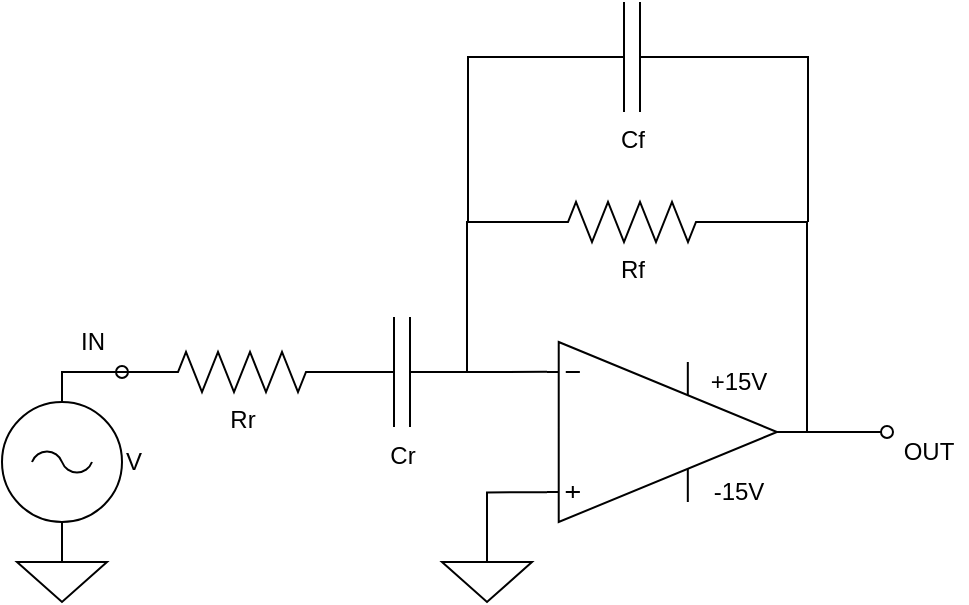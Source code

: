 <mxfile version="13.1.11" type="device"><diagram name="Page-1" id="7e0a89b8-554c-2b80-1dc8-d5c74ca68de4"><mxGraphModel dx="981" dy="492" grid="1" gridSize="10" guides="1" tooltips="1" connect="1" arrows="0" fold="1" page="1" pageScale="1" pageWidth="1100" pageHeight="850" background="#ffffff" math="0" shadow="0"><root><mxCell id="0"/><mxCell id="1" parent="0"/><mxCell id="ZVsuRvTm9p5kXVCQ8msv-15" style="edgeStyle=orthogonalEdgeStyle;rounded=0;orthogonalLoop=1;jettySize=auto;html=1;exitX=1;exitY=0.5;exitDx=0;exitDy=0;exitPerimeter=0;endArrow=none;endFill=0;fontSize=16;" parent="1" edge="1"><mxGeometry relative="1" as="geometry"><mxPoint x="390" y="270" as="targetPoint"/><mxPoint x="390" y="270" as="sourcePoint"/></mxGeometry></mxCell><mxCell id="ZVsuRvTm9p5kXVCQ8msv-14" style="edgeStyle=orthogonalEdgeStyle;rounded=0;orthogonalLoop=1;jettySize=auto;html=1;endArrow=none;endFill=0;fontSize=16;startArrow=none;startFill=0;exitX=0;exitY=0.5;exitDx=0;exitDy=0;exitPerimeter=0;" parent="1" source="L6mjfoqMnN6WN8Gxvz6a-11" edge="1"><mxGeometry relative="1" as="geometry"><mxPoint x="372.5" y="395" as="targetPoint"/><mxPoint x="392.5" y="320" as="sourcePoint"/><Array as="points"><mxPoint x="372.5" y="320"/><mxPoint x="372.5" y="395"/></Array></mxGeometry></mxCell><mxCell id="L6mjfoqMnN6WN8Gxvz6a-8" style="edgeStyle=orthogonalEdgeStyle;rounded=0;orthogonalLoop=1;jettySize=auto;html=1;exitX=1;exitY=0.5;exitDx=0;exitDy=0;exitPerimeter=0;endArrow=oval;endFill=0;" parent="1" source="L6mjfoqMnN6WN8Gxvz6a-1" edge="1"><mxGeometry relative="1" as="geometry"><mxPoint x="582.5" y="425" as="targetPoint"/></mxGeometry></mxCell><mxCell id="L6mjfoqMnN6WN8Gxvz6a-9" style="edgeStyle=orthogonalEdgeStyle;rounded=0;orthogonalLoop=1;jettySize=auto;html=1;exitX=0;exitY=0.835;exitDx=0;exitDy=0;exitPerimeter=0;endArrow=none;endFill=0;" parent="1" source="L6mjfoqMnN6WN8Gxvz6a-1" target="L6mjfoqMnN6WN8Gxvz6a-10" edge="1"><mxGeometry relative="1" as="geometry"><mxPoint x="382.5" y="560" as="targetPoint"/></mxGeometry></mxCell><mxCell id="L6mjfoqMnN6WN8Gxvz6a-15" style="edgeStyle=orthogonalEdgeStyle;rounded=0;orthogonalLoop=1;jettySize=auto;html=1;entryX=1;entryY=0.5;entryDx=0;entryDy=0;entryPerimeter=0;endArrow=none;endFill=0;" parent="1" target="L6mjfoqMnN6WN8Gxvz6a-11" edge="1"><mxGeometry relative="1" as="geometry"><mxPoint x="542.5" y="425" as="sourcePoint"/><Array as="points"><mxPoint x="542.5" y="320"/></Array></mxGeometry></mxCell><mxCell id="L6mjfoqMnN6WN8Gxvz6a-1" value="" style="verticalLabelPosition=bottom;shadow=0;dashed=0;align=center;html=1;verticalAlign=top;shape=mxgraph.electrical.abstract.operational_amp_1;" parent="1" vertex="1"><mxGeometry x="412.5" y="380" width="115" height="90" as="geometry"/></mxCell><mxCell id="L6mjfoqMnN6WN8Gxvz6a-2" value="+15V" style="text;html=1;align=center;verticalAlign=middle;resizable=0;points=[];autosize=1;" parent="L6mjfoqMnN6WN8Gxvz6a-1" vertex="1"><mxGeometry x="75" y="10" width="40" height="20" as="geometry"/></mxCell><mxCell id="L6mjfoqMnN6WN8Gxvz6a-6" value="-15V" style="text;html=1;align=center;verticalAlign=middle;resizable=0;points=[];autosize=1;" parent="L6mjfoqMnN6WN8Gxvz6a-1" vertex="1"><mxGeometry x="75" y="65" width="40" height="20" as="geometry"/></mxCell><mxCell id="L6mjfoqMnN6WN8Gxvz6a-10" value="" style="pointerEvents=1;verticalLabelPosition=bottom;shadow=0;dashed=0;align=center;html=1;verticalAlign=top;shape=mxgraph.electrical.signal_sources.signal_ground;" parent="1" vertex="1"><mxGeometry x="360" y="480" width="45" height="30" as="geometry"/></mxCell><mxCell id="L6mjfoqMnN6WN8Gxvz6a-11" value="Rf" style="pointerEvents=1;verticalLabelPosition=bottom;shadow=0;dashed=0;align=center;html=1;verticalAlign=top;shape=mxgraph.electrical.resistors.resistor_2;" parent="1" vertex="1"><mxGeometry x="405" y="310" width="100" height="20" as="geometry"/></mxCell><mxCell id="L6mjfoqMnN6WN8Gxvz6a-20" style="edgeStyle=elbowEdgeStyle;rounded=0;orthogonalLoop=1;jettySize=auto;html=1;exitX=1;exitY=0.5;exitDx=0;exitDy=0;exitPerimeter=0;startArrow=none;startFill=0;startSize=0;endArrow=none;endFill=0;targetPerimeterSpacing=6;entryX=0;entryY=0.165;entryDx=0;entryDy=0;entryPerimeter=0;" parent="1" target="L6mjfoqMnN6WN8Gxvz6a-1" edge="1"><mxGeometry relative="1" as="geometry"><mxPoint x="402.5" y="395" as="targetPoint"/><Array as="points"/><mxPoint x="372.5" y="395" as="sourcePoint"/></mxGeometry></mxCell><mxCell id="L6mjfoqMnN6WN8Gxvz6a-12" value="Rr" style="pointerEvents=1;verticalLabelPosition=bottom;shadow=0;dashed=0;align=center;html=1;verticalAlign=top;shape=mxgraph.electrical.resistors.resistor_2;" parent="1" vertex="1"><mxGeometry x="210" y="385" width="100" height="20" as="geometry"/></mxCell><mxCell id="L6mjfoqMnN6WN8Gxvz6a-23" value="OUT" style="text;html=1;align=center;verticalAlign=middle;resizable=0;points=[];autosize=1;" parent="1" vertex="1"><mxGeometry x="582.5" y="425" width="40" height="20" as="geometry"/></mxCell><mxCell id="L6mjfoqMnN6WN8Gxvz6a-25" style="edgeStyle=elbowEdgeStyle;rounded=0;orthogonalLoop=1;jettySize=auto;html=1;exitX=0.5;exitY=0;exitDx=0;exitDy=0;exitPerimeter=0;startArrow=none;startFill=0;startSize=0;endArrow=none;endFill=0;targetPerimeterSpacing=6;" parent="1" source="L6mjfoqMnN6WN8Gxvz6a-24" edge="1"><mxGeometry relative="1" as="geometry"><mxPoint x="210" y="395" as="targetPoint"/><Array as="points"><mxPoint x="170" y="410"/><mxPoint x="170" y="400"/><mxPoint x="170" y="410"/></Array></mxGeometry></mxCell><mxCell id="L6mjfoqMnN6WN8Gxvz6a-24" value="V" style="pointerEvents=1;verticalLabelPosition=middle;shadow=0;dashed=0;align=left;html=1;verticalAlign=middle;shape=mxgraph.electrical.signal_sources.ac_source;labelPosition=right;" parent="1" vertex="1"><mxGeometry x="140" y="410" width="60" height="60" as="geometry"/></mxCell><mxCell id="L6mjfoqMnN6WN8Gxvz6a-22" style="edgeStyle=elbowEdgeStyle;rounded=0;orthogonalLoop=1;jettySize=auto;html=1;exitX=0;exitY=0.5;exitDx=0;exitDy=0;exitPerimeter=0;startArrow=none;startFill=0;startSize=0;endArrow=oval;endFill=0;targetPerimeterSpacing=6;" parent="1" source="L6mjfoqMnN6WN8Gxvz6a-12" edge="1"><mxGeometry relative="1" as="geometry"><mxPoint x="200" y="395" as="targetPoint"/></mxGeometry></mxCell><mxCell id="L6mjfoqMnN6WN8Gxvz6a-27" style="edgeStyle=elbowEdgeStyle;rounded=0;orthogonalLoop=1;jettySize=auto;html=1;exitX=0.5;exitY=0;exitDx=0;exitDy=0;exitPerimeter=0;entryX=0.5;entryY=1;entryDx=0;entryDy=0;entryPerimeter=0;startArrow=none;startFill=0;startSize=0;endArrow=none;endFill=0;targetPerimeterSpacing=6;" parent="1" source="L6mjfoqMnN6WN8Gxvz6a-26" target="L6mjfoqMnN6WN8Gxvz6a-24" edge="1"><mxGeometry relative="1" as="geometry"/></mxCell><mxCell id="L6mjfoqMnN6WN8Gxvz6a-26" value="" style="pointerEvents=1;verticalLabelPosition=bottom;shadow=0;dashed=0;align=center;html=1;verticalAlign=top;shape=mxgraph.electrical.signal_sources.signal_ground;" parent="1" vertex="1"><mxGeometry x="147.5" y="480" width="45" height="30" as="geometry"/></mxCell><mxCell id="L6mjfoqMnN6WN8Gxvz6a-28" value="IN" style="text;html=1;align=center;verticalAlign=middle;resizable=0;points=[];autosize=1;" parent="1" vertex="1"><mxGeometry x="170" y="370" width="30" height="20" as="geometry"/></mxCell><mxCell id="B1ntmcDNpShS0XPNBwQZ-1" value="Cr" style="pointerEvents=1;verticalLabelPosition=bottom;shadow=0;dashed=0;align=center;html=1;verticalAlign=top;shape=mxgraph.electrical.capacitors.capacitor_1;" vertex="1" parent="1"><mxGeometry x="300" y="367.5" width="80" height="55" as="geometry"/></mxCell><mxCell id="B1ntmcDNpShS0XPNBwQZ-3" style="edgeStyle=elbowEdgeStyle;rounded=0;orthogonalLoop=1;jettySize=auto;html=1;exitX=0;exitY=0.5;exitDx=0;exitDy=0;exitPerimeter=0;startArrow=none;startFill=0;startSize=0;endArrow=none;endFill=0;targetPerimeterSpacing=6;" edge="1" parent="1" source="B1ntmcDNpShS0XPNBwQZ-2"><mxGeometry relative="1" as="geometry"><mxPoint x="372.5" y="320" as="targetPoint"/><Array as="points"><mxPoint x="373" y="300"/><mxPoint x="373" y="290"/><mxPoint x="373" y="280"/><mxPoint x="370" y="290"/></Array></mxGeometry></mxCell><mxCell id="B1ntmcDNpShS0XPNBwQZ-4" style="edgeStyle=elbowEdgeStyle;rounded=0;orthogonalLoop=1;jettySize=auto;html=1;exitX=1;exitY=0.5;exitDx=0;exitDy=0;exitPerimeter=0;startArrow=none;startFill=0;startSize=0;endArrow=none;endFill=0;targetPerimeterSpacing=6;" edge="1" parent="1" source="B1ntmcDNpShS0XPNBwQZ-2"><mxGeometry relative="1" as="geometry"><mxPoint x="543" y="320" as="targetPoint"/><Array as="points"><mxPoint x="543" y="280"/></Array></mxGeometry></mxCell><mxCell id="B1ntmcDNpShS0XPNBwQZ-2" value="Cf" style="pointerEvents=1;verticalLabelPosition=bottom;shadow=0;dashed=0;align=center;html=1;verticalAlign=top;shape=mxgraph.electrical.capacitors.capacitor_1;" vertex="1" parent="1"><mxGeometry x="415" y="210" width="80" height="55" as="geometry"/></mxCell></root></mxGraphModel></diagram></mxfile>